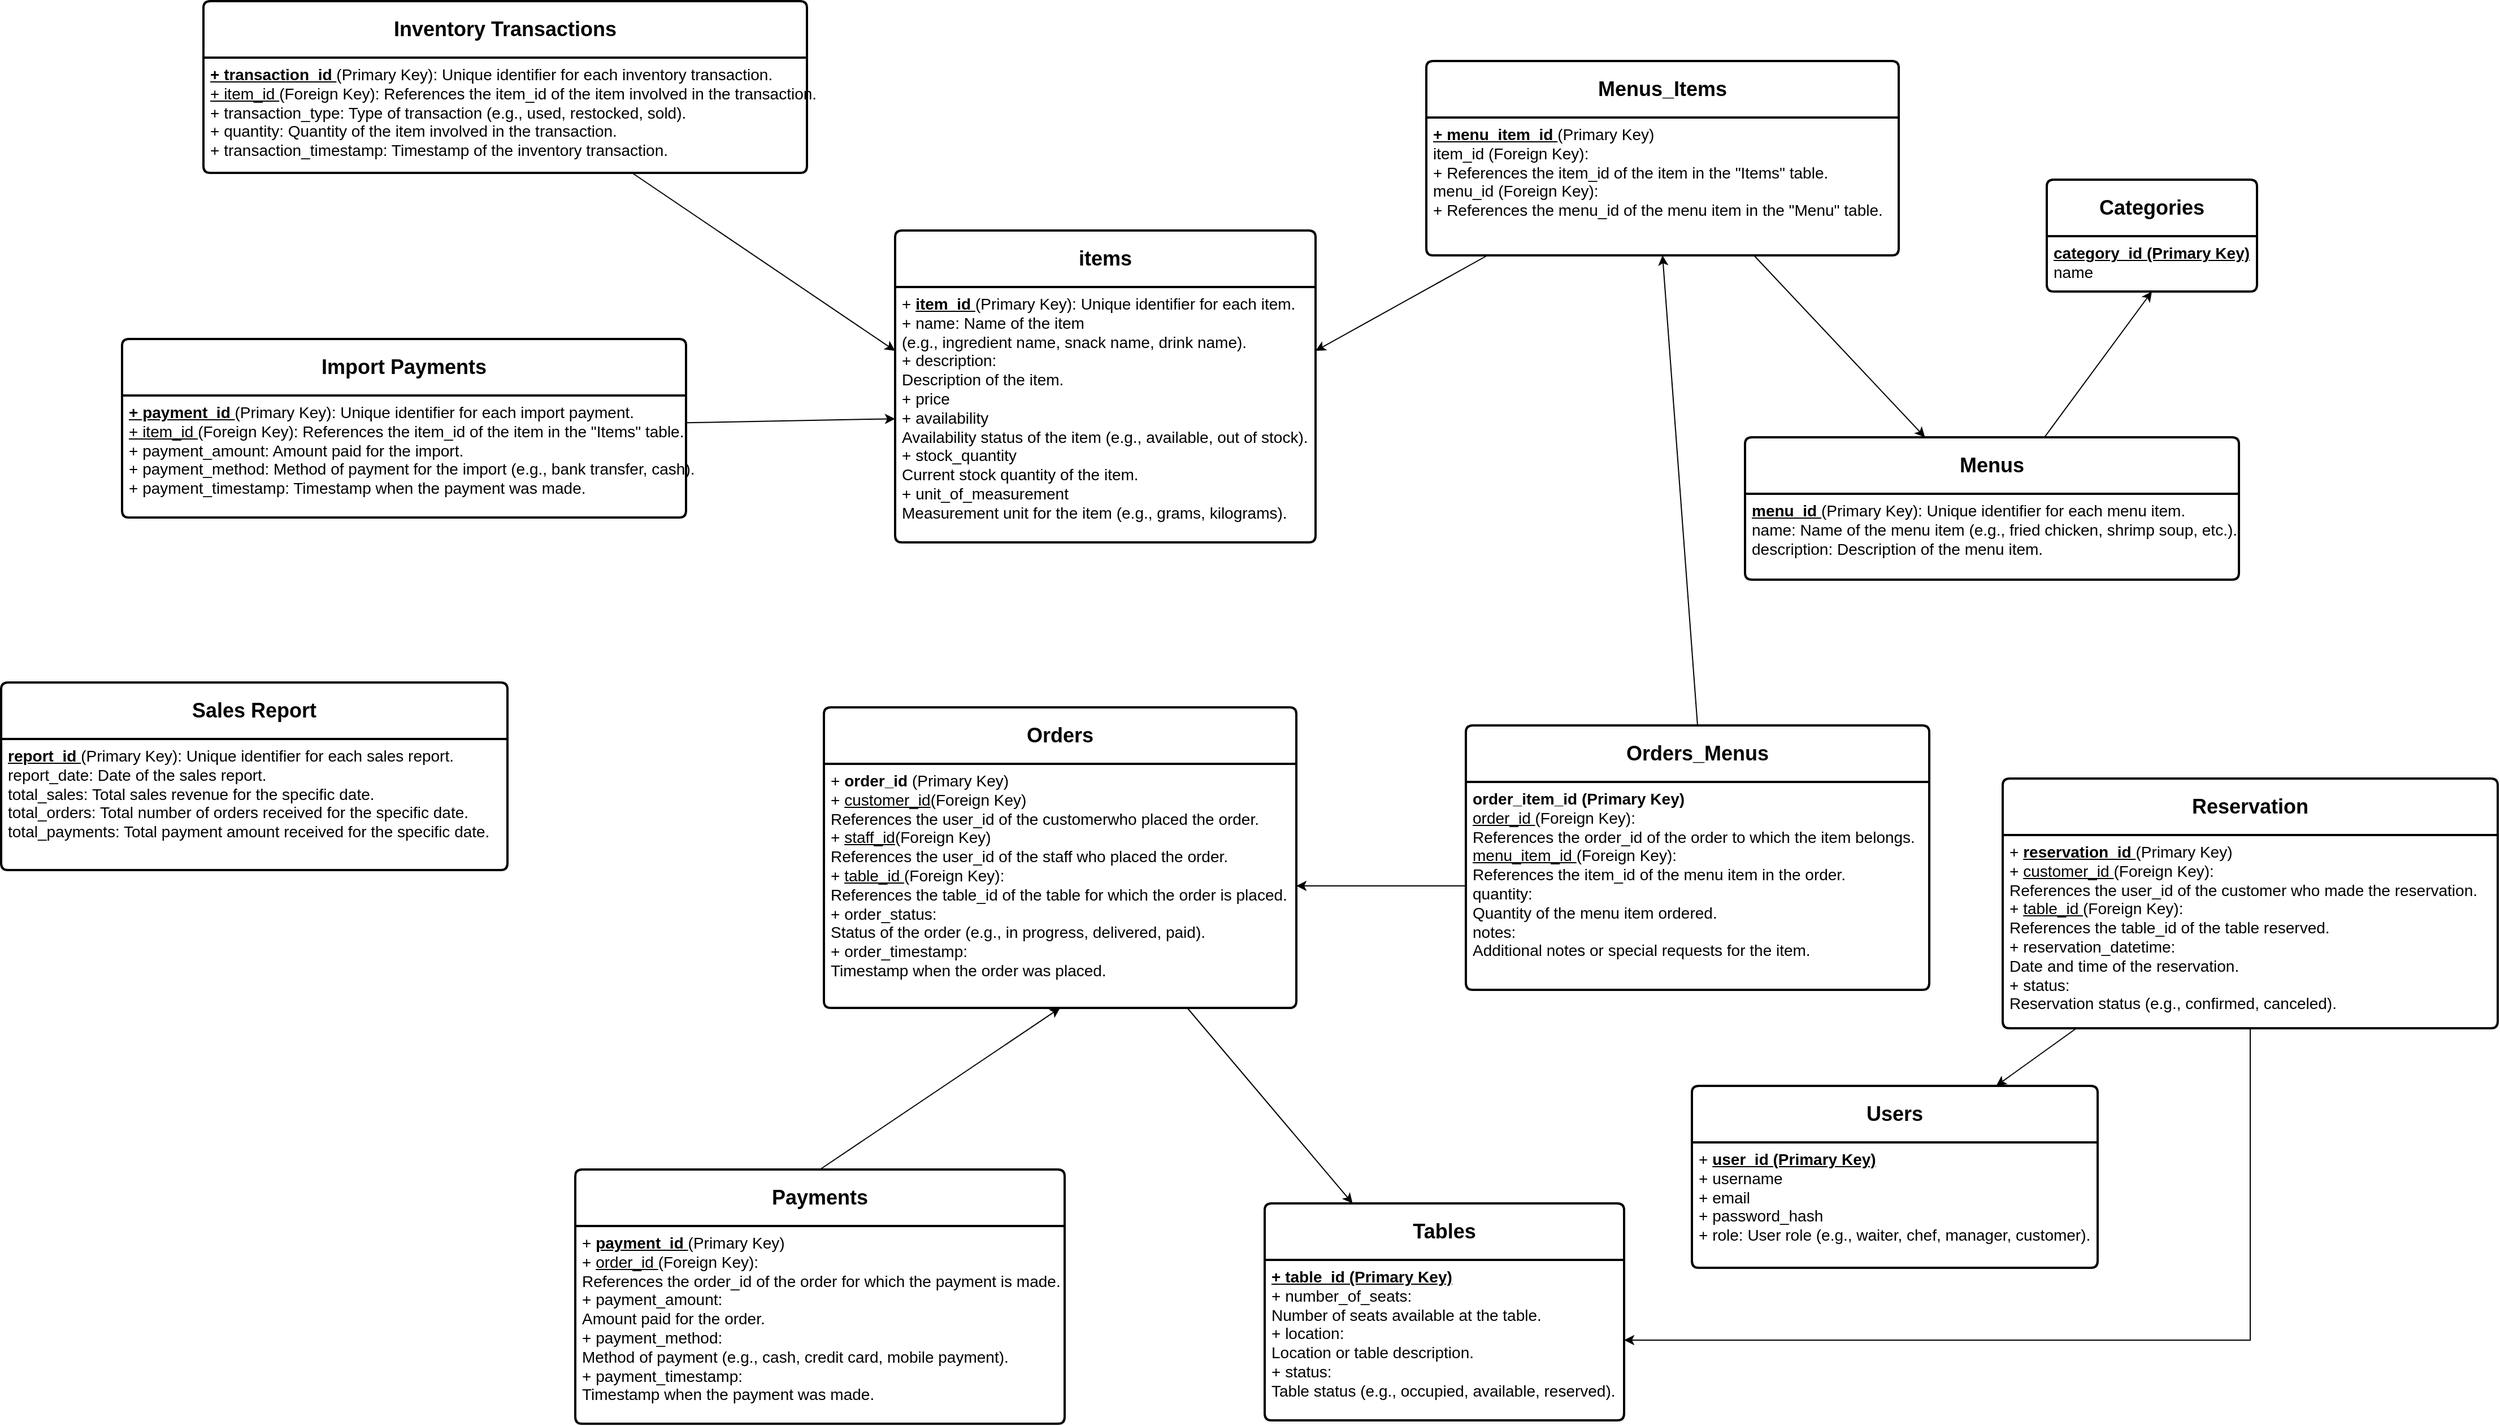 <mxfile>
    <diagram name="Trang-1" id="iFU0MZHla55vpfrF85uT">
        <mxGraphModel dx="3622" dy="1873" grid="0" gridSize="10" guides="1" tooltips="1" connect="1" arrows="1" fold="1" page="1" pageScale="1" pageWidth="827" pageHeight="1169" math="0" shadow="0">
            <root>
                <mxCell id="0"/>
                <mxCell id="1" parent="0"/>
                <mxCell id="gDpafScgUw4IIOWztnrJ-9" style="rounded=0;orthogonalLoop=1;jettySize=auto;html=1;entryX=0.5;entryY=1;entryDx=0;entryDy=0;exitX=0.5;exitY=0;exitDx=0;exitDy=0;fontSize=14;" parent="1" source="tlnyBGycdhl3UOv0Z1U2-16" target="tlnyBGycdhl3UOv0Z1U2-31" edge="1">
                    <mxGeometry relative="1" as="geometry">
                        <mxPoint x="347.407" y="430" as="sourcePoint"/>
                        <mxPoint x="356.364" y="360" as="targetPoint"/>
                    </mxGeometry>
                </mxCell>
                <mxCell id="tlnyBGycdhl3UOv0Z1U2-11" style="rounded=0;orthogonalLoop=1;jettySize=auto;html=1;entryX=1;entryY=0.5;entryDx=0;entryDy=0;exitX=0;exitY=0.5;exitDx=0;exitDy=0;fontSize=14;" parent="1" source="tlnyBGycdhl3UOv0Z1U2-17" target="tlnyBGycdhl3UOv0Z1U2-13" edge="1">
                    <mxGeometry relative="1" as="geometry">
                        <mxPoint x="313.806" y="470" as="sourcePoint"/>
                    </mxGeometry>
                </mxCell>
                <mxCell id="gDpafScgUw4IIOWztnrJ-11" style="rounded=0;orthogonalLoop=1;jettySize=auto;html=1;exitX=0.5;exitY=0;exitDx=0;exitDy=0;entryX=0.5;entryY=1;entryDx=0;entryDy=0;fontSize=14;" parent="1" source="tlnyBGycdhl3UOv0Z1U2-18" target="tlnyBGycdhl3UOv0Z1U2-13" edge="1">
                    <mxGeometry relative="1" as="geometry">
                        <mxPoint x="493.607" y="542" as="sourcePoint"/>
                        <mxPoint x="373.393" y="470" as="targetPoint"/>
                    </mxGeometry>
                </mxCell>
                <mxCell id="tlnyBGycdhl3UOv0Z1U2-1" value="&lt;b style=&quot;&quot;&gt;&lt;font style=&quot;font-size: 18px;&quot;&gt;Users&lt;/font&gt;&lt;/b&gt;" style="swimlane;childLayout=stackLayout;horizontal=1;startSize=50;horizontalStack=0;rounded=1;fontSize=14;fontStyle=0;strokeWidth=2;resizeParent=0;resizeLast=1;shadow=0;dashed=0;align=center;arcSize=4;whiteSpace=wrap;html=1;" parent="1" vertex="1">
                    <mxGeometry x="342" y="609" width="359" height="161" as="geometry"/>
                </mxCell>
                <mxCell id="tlnyBGycdhl3UOv0Z1U2-2" value="&lt;div style=&quot;border-color: var(--border-color); font-size: 14px;&quot;&gt;+ &lt;u style=&quot;font-size: 14px;&quot;&gt;&lt;b style=&quot;font-size: 14px;&quot;&gt;user_id (Primary Key)&lt;/b&gt;&lt;/u&gt;&lt;/div&gt;&lt;div style=&quot;border-color: var(--border-color); font-size: 14px;&quot;&gt;+ username&lt;/div&gt;&lt;div style=&quot;border-color: var(--border-color); font-size: 14px;&quot;&gt;+ email&lt;/div&gt;&lt;div style=&quot;border-color: var(--border-color); font-size: 14px;&quot;&gt;+ password_hash&lt;/div&gt;&lt;div style=&quot;border-color: var(--border-color); font-size: 14px;&quot;&gt;+ role: User role (e.g., waiter, chef, manager, customer).&lt;/div&gt;" style="align=left;strokeColor=none;fillColor=none;spacingLeft=4;fontSize=14;verticalAlign=top;resizable=0;rotatable=0;part=1;html=1;" parent="tlnyBGycdhl3UOv0Z1U2-1" vertex="1">
                    <mxGeometry y="50" width="359" height="111" as="geometry"/>
                </mxCell>
                <mxCell id="tlnyBGycdhl3UOv0Z1U2-10" style="rounded=0;orthogonalLoop=1;jettySize=auto;html=1;entryX=0.5;entryY=1;entryDx=0;entryDy=0;fontSize=14;" parent="1" source="tlnyBGycdhl3UOv0Z1U2-3" target="tlnyBGycdhl3UOv0Z1U2-9" edge="1">
                    <mxGeometry relative="1" as="geometry"/>
                </mxCell>
                <mxCell id="tlnyBGycdhl3UOv0Z1U2-3" value="&lt;b style=&quot;&quot;&gt;&lt;font style=&quot;font-size: 18px;&quot;&gt;Menus&lt;/font&gt;&lt;/b&gt;" style="swimlane;childLayout=stackLayout;horizontal=1;startSize=50;horizontalStack=0;rounded=1;fontSize=14;fontStyle=0;strokeWidth=2;resizeParent=0;resizeLast=1;shadow=0;dashed=0;align=center;arcSize=4;whiteSpace=wrap;html=1;" parent="1" vertex="1">
                    <mxGeometry x="389" y="35" width="437" height="126" as="geometry"/>
                </mxCell>
                <mxCell id="tlnyBGycdhl3UOv0Z1U2-4" value="&lt;div style=&quot;border-color: var(--border-color); font-size: 14px;&quot;&gt;&lt;div style=&quot;border-color: var(--border-color); font-size: 14px;&quot;&gt;&lt;div style=&quot;border-color: var(--border-color); font-size: 14px;&quot;&gt;&lt;u style=&quot;font-size: 14px;&quot;&gt;&lt;b style=&quot;font-size: 14px;&quot;&gt;menu_id &lt;/b&gt;&lt;/u&gt;(Primary Key): Unique identifier for each menu item.&lt;/div&gt;&lt;div style=&quot;border-color: var(--border-color); font-size: 14px;&quot;&gt;name: Name of the menu item (e.g., fried chicken, shrimp soup, etc.).&lt;/div&gt;&lt;div style=&quot;border-color: var(--border-color); font-size: 14px;&quot;&gt;description: Description of the menu item.&lt;/div&gt;&lt;/div&gt;&lt;/div&gt;" style="align=left;strokeColor=none;fillColor=none;spacingLeft=4;fontSize=14;verticalAlign=top;resizable=0;rotatable=0;part=1;html=1;" parent="tlnyBGycdhl3UOv0Z1U2-3" vertex="1">
                    <mxGeometry y="50" width="437" height="76" as="geometry"/>
                </mxCell>
                <mxCell id="tlnyBGycdhl3UOv0Z1U2-6" value="&lt;b style=&quot;&quot;&gt;&lt;font style=&quot;font-size: 18px;&quot;&gt;Tables&lt;/font&gt;&lt;/b&gt;" style="swimlane;childLayout=stackLayout;horizontal=1;startSize=50;horizontalStack=0;rounded=1;fontSize=14;fontStyle=0;strokeWidth=2;resizeParent=0;resizeLast=1;shadow=0;dashed=0;align=center;arcSize=4;whiteSpace=wrap;html=1;" parent="1" vertex="1">
                    <mxGeometry x="-36" y="713" width="318" height="192" as="geometry"/>
                </mxCell>
                <mxCell id="tlnyBGycdhl3UOv0Z1U2-7" value="&lt;div style=&quot;border-color: var(--border-color); font-size: 14px;&quot;&gt;&lt;div style=&quot;border-color: var(--border-color); font-size: 14px;&quot;&gt;&lt;span style=&quot;background-color: initial; font-size: 14px;&quot;&gt;&lt;u style=&quot;font-size: 14px;&quot;&gt;&lt;b style=&quot;font-size: 14px;&quot;&gt;+ table_id (Primary Key)&lt;/b&gt;&lt;/u&gt;&lt;/span&gt;&lt;br style=&quot;font-size: 14px;&quot;&gt;&lt;/div&gt;&lt;div style=&quot;border-color: var(--border-color); font-size: 14px;&quot;&gt;+ number_of_seats:&amp;nbsp;&lt;/div&gt;&lt;div style=&quot;border-color: var(--border-color); font-size: 14px;&quot;&gt;Number of seats available at the table.&lt;/div&gt;&lt;div style=&quot;border-color: var(--border-color); font-size: 14px;&quot;&gt;+ location:&amp;nbsp;&lt;/div&gt;&lt;div style=&quot;border-color: var(--border-color); font-size: 14px;&quot;&gt;Location or table description.&lt;/div&gt;&lt;div style=&quot;border-color: var(--border-color); font-size: 14px;&quot;&gt;+ status:&amp;nbsp;&lt;/div&gt;&lt;div style=&quot;border-color: var(--border-color); font-size: 14px;&quot;&gt;Table status (e.g., occupied, available, reserved).&lt;/div&gt;&lt;/div&gt;" style="align=left;strokeColor=none;fillColor=none;spacingLeft=4;fontSize=14;verticalAlign=top;resizable=0;rotatable=0;part=1;html=1;" parent="tlnyBGycdhl3UOv0Z1U2-6" vertex="1">
                    <mxGeometry y="50" width="318" height="142" as="geometry"/>
                </mxCell>
                <mxCell id="tlnyBGycdhl3UOv0Z1U2-8" value="&lt;b style=&quot;&quot;&gt;&lt;font style=&quot;font-size: 18px;&quot;&gt;Categories&lt;/font&gt;&lt;/b&gt;" style="swimlane;childLayout=stackLayout;horizontal=1;startSize=50;horizontalStack=0;rounded=1;fontSize=14;fontStyle=0;strokeWidth=2;resizeParent=0;resizeLast=1;shadow=0;dashed=0;align=center;arcSize=4;whiteSpace=wrap;html=1;" parent="1" vertex="1">
                    <mxGeometry x="656" y="-193" width="186" height="99" as="geometry"/>
                </mxCell>
                <mxCell id="tlnyBGycdhl3UOv0Z1U2-9" value="&lt;div style=&quot;border-color: var(--border-color); font-size: 14px;&quot;&gt;&lt;div style=&quot;border-color: var(--border-color); font-size: 14px;&quot;&gt;&lt;span style=&quot;background-color: initial; font-size: 14px;&quot;&gt;&lt;u style=&quot;font-size: 14px;&quot;&gt;&lt;b style=&quot;font-size: 14px;&quot;&gt;category_id (Primary Key)&lt;/b&gt;&lt;/u&gt;&lt;/span&gt;&lt;br style=&quot;font-size: 14px;&quot;&gt;&lt;/div&gt;&lt;div style=&quot;border-color: var(--border-color); font-size: 14px;&quot;&gt;name&lt;/div&gt;&lt;/div&gt;" style="align=left;strokeColor=none;fillColor=none;spacingLeft=4;fontSize=14;verticalAlign=top;resizable=0;rotatable=0;part=1;html=1;" parent="tlnyBGycdhl3UOv0Z1U2-8" vertex="1">
                    <mxGeometry y="50" width="186" height="49" as="geometry"/>
                </mxCell>
                <mxCell id="tlnyBGycdhl3UOv0Z1U2-27" style="rounded=0;orthogonalLoop=1;jettySize=auto;html=1;fontSize=14;" parent="1" source="tlnyBGycdhl3UOv0Z1U2-12" target="tlnyBGycdhl3UOv0Z1U2-6" edge="1">
                    <mxGeometry relative="1" as="geometry"/>
                </mxCell>
                <mxCell id="tlnyBGycdhl3UOv0Z1U2-12" value="&lt;b style=&quot;&quot;&gt;&lt;font style=&quot;font-size: 18px;&quot;&gt;Orders&lt;/font&gt;&lt;/b&gt;" style="swimlane;childLayout=stackLayout;horizontal=1;startSize=50;horizontalStack=0;rounded=1;fontSize=14;fontStyle=0;strokeWidth=2;resizeParent=0;resizeLast=1;shadow=0;dashed=0;align=center;arcSize=4;whiteSpace=wrap;html=1;" parent="1" vertex="1">
                    <mxGeometry x="-426" y="274" width="418" height="266" as="geometry"/>
                </mxCell>
                <mxCell id="tlnyBGycdhl3UOv0Z1U2-13" value="&lt;div style=&quot;border-color: var(--border-color); font-size: 14px;&quot;&gt;&lt;div style=&quot;border-color: var(--border-color); font-size: 14px;&quot;&gt;&lt;div style=&quot;border-color: var(--border-color); font-size: 14px;&quot;&gt;&lt;span style=&quot;background-color: initial; font-size: 14px;&quot;&gt;+ &lt;b style=&quot;font-size: 14px;&quot;&gt;order_id &lt;/b&gt;(Primary Key)&lt;/span&gt;&lt;br style=&quot;font-size: 14px;&quot;&gt;&lt;/div&gt;&lt;div style=&quot;border-color: var(--border-color); font-size: 14px;&quot;&gt;+ &lt;u style=&quot;font-size: 14px;&quot;&gt;customer_id&lt;/u&gt;(Foreign Key)&lt;/div&gt;&lt;div style=&quot;border-color: var(--border-color); font-size: 14px;&quot;&gt;References the user_id of the customerwho placed the order.&lt;/div&gt;&lt;div style=&quot;border-color: var(--border-color); font-size: 14px;&quot;&gt;&lt;div style=&quot;border-color: var(--border-color); font-size: 14px;&quot;&gt;+&amp;nbsp;&lt;u style=&quot;border-color: var(--border-color); font-size: 14px;&quot;&gt;staff_id&lt;/u&gt;(Foreign Key)&lt;/div&gt;&lt;div style=&quot;border-color: var(--border-color); font-size: 14px;&quot;&gt;References the user_id of the staff who placed the order.&lt;/div&gt;&lt;/div&gt;&lt;div style=&quot;border-color: var(--border-color); font-size: 14px;&quot;&gt;+ &lt;u style=&quot;font-size: 14px;&quot;&gt;table_id &lt;/u&gt;(Foreign Key):&amp;nbsp;&lt;/div&gt;&lt;div style=&quot;border-color: var(--border-color); font-size: 14px;&quot;&gt;References the table_id of the table for which the order is placed.&lt;/div&gt;&lt;div style=&quot;border-color: var(--border-color); font-size: 14px;&quot;&gt;+ order_status:&amp;nbsp;&lt;/div&gt;&lt;div style=&quot;border-color: var(--border-color); font-size: 14px;&quot;&gt;Status of the order (e.g., in progress, delivered, paid).&lt;/div&gt;&lt;div style=&quot;border-color: var(--border-color); font-size: 14px;&quot;&gt;+ order_timestamp:&amp;nbsp;&lt;/div&gt;&lt;div style=&quot;border-color: var(--border-color); font-size: 14px;&quot;&gt;Timestamp when the order was placed.&lt;/div&gt;&lt;/div&gt;&lt;/div&gt;" style="align=left;strokeColor=none;fillColor=none;spacingLeft=4;fontSize=14;verticalAlign=top;resizable=0;rotatable=0;part=1;html=1;" parent="tlnyBGycdhl3UOv0Z1U2-12" vertex="1">
                    <mxGeometry y="50" width="418" height="216" as="geometry"/>
                </mxCell>
                <mxCell id="tlnyBGycdhl3UOv0Z1U2-16" value="&lt;b style=&quot;&quot;&gt;&lt;font style=&quot;font-size: 18px;&quot;&gt;Orders_Menus&lt;/font&gt;&lt;/b&gt;" style="swimlane;childLayout=stackLayout;horizontal=1;startSize=50;horizontalStack=0;rounded=1;fontSize=14;fontStyle=0;strokeWidth=2;resizeParent=0;resizeLast=1;shadow=0;dashed=0;align=center;arcSize=4;whiteSpace=wrap;html=1;" parent="1" vertex="1">
                    <mxGeometry x="142" y="290" width="410" height="234" as="geometry"/>
                </mxCell>
                <mxCell id="tlnyBGycdhl3UOv0Z1U2-17" value="&lt;div style=&quot;border-color: var(--border-color); font-size: 14px;&quot;&gt;&lt;div style=&quot;border-color: var(--border-color); font-size: 14px;&quot;&gt;&lt;div style=&quot;border-color: var(--border-color); font-size: 14px;&quot;&gt;&lt;div style=&quot;border-color: var(--border-color); font-size: 14px;&quot;&gt;&lt;span style=&quot;background-color: initial; font-size: 14px;&quot;&gt;&lt;b style=&quot;font-size: 14px;&quot;&gt;order_item_id (Primary Key)&lt;/b&gt;&lt;/span&gt;&lt;br style=&quot;font-size: 14px;&quot;&gt;&lt;/div&gt;&lt;div style=&quot;border-color: var(--border-color); font-size: 14px;&quot;&gt;&lt;u style=&quot;font-size: 14px;&quot;&gt;order_id &lt;/u&gt;(Foreign Key):&amp;nbsp;&lt;/div&gt;&lt;div style=&quot;border-color: var(--border-color); font-size: 14px;&quot;&gt;References the order_id of the order to which the item belongs.&lt;/div&gt;&lt;div style=&quot;border-color: var(--border-color); font-size: 14px;&quot;&gt;&lt;u style=&quot;font-size: 14px;&quot;&gt;menu_item_id &lt;/u&gt;(Foreign Key):&amp;nbsp;&lt;/div&gt;&lt;div style=&quot;border-color: var(--border-color); font-size: 14px;&quot;&gt;References the item_id of the menu item in the order.&lt;/div&gt;&lt;div style=&quot;border-color: var(--border-color); font-size: 14px;&quot;&gt;quantity:&amp;nbsp;&lt;/div&gt;&lt;div style=&quot;border-color: var(--border-color); font-size: 14px;&quot;&gt;Quantity of the menu item ordered.&lt;/div&gt;&lt;div style=&quot;border-color: var(--border-color); font-size: 14px;&quot;&gt;notes:&amp;nbsp;&lt;/div&gt;&lt;div style=&quot;border-color: var(--border-color); font-size: 14px;&quot;&gt;Additional notes or special requests for the item.&lt;/div&gt;&lt;/div&gt;&lt;/div&gt;&lt;/div&gt;" style="align=left;strokeColor=none;fillColor=none;spacingLeft=4;fontSize=14;verticalAlign=top;resizable=0;rotatable=0;part=1;html=1;" parent="tlnyBGycdhl3UOv0Z1U2-16" vertex="1">
                    <mxGeometry y="50" width="410" height="184" as="geometry"/>
                </mxCell>
                <mxCell id="tlnyBGycdhl3UOv0Z1U2-18" value="&lt;b style=&quot;&quot;&gt;&lt;font style=&quot;font-size: 18px;&quot;&gt;Payments&lt;/font&gt;&lt;/b&gt;" style="swimlane;childLayout=stackLayout;horizontal=1;startSize=50;horizontalStack=0;rounded=1;fontSize=14;fontStyle=0;strokeWidth=2;resizeParent=0;resizeLast=1;shadow=0;dashed=0;align=center;arcSize=4;whiteSpace=wrap;html=1;" parent="1" vertex="1">
                    <mxGeometry x="-646" y="683" width="433" height="225" as="geometry"/>
                </mxCell>
                <mxCell id="tlnyBGycdhl3UOv0Z1U2-19" value="&lt;div style=&quot;border-color: var(--border-color); font-size: 14px;&quot;&gt;&lt;div style=&quot;border-color: var(--border-color); font-size: 14px;&quot;&gt;&lt;div style=&quot;border-color: var(--border-color); font-size: 14px;&quot;&gt;&lt;div style=&quot;border-color: var(--border-color); font-size: 14px;&quot;&gt;&lt;div style=&quot;border-color: var(--border-color); font-size: 14px;&quot;&gt;+ &lt;u style=&quot;font-size: 14px;&quot;&gt;&lt;b style=&quot;font-size: 14px;&quot;&gt;payment_id &lt;/b&gt;&lt;/u&gt;(Primary Key)&lt;/div&gt;&lt;div style=&quot;border-color: var(--border-color); font-size: 14px;&quot;&gt;+ &lt;u style=&quot;font-size: 14px;&quot;&gt;order_id &lt;/u&gt;(Foreign Key):&amp;nbsp;&lt;/div&gt;&lt;div style=&quot;border-color: var(--border-color); font-size: 14px;&quot;&gt;References the order_id of the order for which the payment is made.&lt;/div&gt;&lt;div style=&quot;border-color: var(--border-color); font-size: 14px;&quot;&gt;+ payment_amount:&amp;nbsp;&lt;/div&gt;&lt;div style=&quot;border-color: var(--border-color); font-size: 14px;&quot;&gt;Amount paid for the order.&lt;/div&gt;&lt;div style=&quot;border-color: var(--border-color); font-size: 14px;&quot;&gt;+ payment_method:&amp;nbsp;&lt;/div&gt;&lt;div style=&quot;border-color: var(--border-color); font-size: 14px;&quot;&gt;Method of payment (e.g., cash, credit card, mobile payment).&lt;/div&gt;&lt;div style=&quot;border-color: var(--border-color); font-size: 14px;&quot;&gt;+ payment_timestamp:&amp;nbsp;&lt;/div&gt;&lt;div style=&quot;border-color: var(--border-color); font-size: 14px;&quot;&gt;Timestamp when the payment was made.&lt;/div&gt;&lt;/div&gt;&lt;/div&gt;&lt;/div&gt;&lt;/div&gt;" style="align=left;strokeColor=none;fillColor=none;spacingLeft=4;fontSize=14;verticalAlign=top;resizable=0;rotatable=0;part=1;html=1;rounded=0;" parent="tlnyBGycdhl3UOv0Z1U2-18" vertex="1">
                    <mxGeometry y="50" width="433" height="175" as="geometry"/>
                </mxCell>
                <mxCell id="tlnyBGycdhl3UOv0Z1U2-24" style="rounded=0;orthogonalLoop=1;jettySize=auto;html=1;entryX=0.75;entryY=0;entryDx=0;entryDy=0;fontSize=14;" parent="1" source="tlnyBGycdhl3UOv0Z1U2-20" target="tlnyBGycdhl3UOv0Z1U2-1" edge="1">
                    <mxGeometry relative="1" as="geometry"/>
                </mxCell>
                <mxCell id="tlnyBGycdhl3UOv0Z1U2-25" style="edgeStyle=orthogonalEdgeStyle;rounded=0;orthogonalLoop=1;jettySize=auto;html=1;entryX=1;entryY=0.5;entryDx=0;entryDy=0;exitX=0.5;exitY=1;exitDx=0;exitDy=0;fontSize=14;" parent="1" source="tlnyBGycdhl3UOv0Z1U2-21" target="tlnyBGycdhl3UOv0Z1U2-7" edge="1">
                    <mxGeometry relative="1" as="geometry"/>
                </mxCell>
                <mxCell id="tlnyBGycdhl3UOv0Z1U2-20" value="&lt;b style=&quot;&quot;&gt;&lt;font style=&quot;font-size: 18px;&quot;&gt;Reservation&lt;/font&gt;&lt;/b&gt;" style="swimlane;childLayout=stackLayout;horizontal=1;startSize=50;horizontalStack=0;rounded=1;fontSize=14;fontStyle=0;strokeWidth=2;resizeParent=0;resizeLast=1;shadow=0;dashed=0;align=center;arcSize=4;whiteSpace=wrap;html=1;" parent="1" vertex="1">
                    <mxGeometry x="617" y="337" width="438" height="221" as="geometry"/>
                </mxCell>
                <mxCell id="tlnyBGycdhl3UOv0Z1U2-21" value="&lt;div style=&quot;border-color: var(--border-color); font-size: 14px;&quot;&gt;&lt;div style=&quot;border-color: var(--border-color); font-size: 14px;&quot;&gt;&lt;div style=&quot;border-color: var(--border-color); font-size: 14px;&quot;&gt;&lt;div style=&quot;border-color: var(--border-color); font-size: 14px;&quot;&gt;&lt;div style=&quot;border-color: var(--border-color); font-size: 14px;&quot;&gt;+ &lt;u style=&quot;font-size: 14px;&quot;&gt;&lt;b style=&quot;font-size: 14px;&quot;&gt;reservation_id &lt;/b&gt;&lt;/u&gt;(Primary Key)&lt;/div&gt;&lt;div style=&quot;border-color: var(--border-color); font-size: 14px;&quot;&gt;+ &lt;u style=&quot;font-size: 14px;&quot;&gt;customer_id &lt;/u&gt;(Foreign Key):&amp;nbsp;&lt;/div&gt;&lt;div style=&quot;border-color: var(--border-color); font-size: 14px;&quot;&gt;References the user_id of the customer who made the reservation.&lt;/div&gt;&lt;div style=&quot;border-color: var(--border-color); font-size: 14px;&quot;&gt;+ &lt;u style=&quot;font-size: 14px;&quot;&gt;table_id &lt;/u&gt;(Foreign Key):&amp;nbsp;&lt;/div&gt;&lt;div style=&quot;border-color: var(--border-color); font-size: 14px;&quot;&gt;References the table_id of the table reserved.&lt;/div&gt;&lt;div style=&quot;border-color: var(--border-color); font-size: 14px;&quot;&gt;+ reservation_datetime:&amp;nbsp;&lt;/div&gt;&lt;div style=&quot;border-color: var(--border-color); font-size: 14px;&quot;&gt;Date and time of the reservation.&lt;/div&gt;&lt;div style=&quot;border-color: var(--border-color); font-size: 14px;&quot;&gt;+ status:&amp;nbsp;&lt;/div&gt;&lt;div style=&quot;border-color: var(--border-color); font-size: 14px;&quot;&gt;Reservation status (e.g., confirmed, canceled).&lt;/div&gt;&lt;/div&gt;&lt;/div&gt;&lt;/div&gt;&lt;/div&gt;" style="align=left;strokeColor=none;fillColor=none;spacingLeft=4;fontSize=14;verticalAlign=top;resizable=0;rotatable=0;part=1;html=1;" parent="tlnyBGycdhl3UOv0Z1U2-20" vertex="1">
                    <mxGeometry y="50" width="438" height="171" as="geometry"/>
                </mxCell>
                <mxCell id="tlnyBGycdhl3UOv0Z1U2-28" value="&lt;b style=&quot;&quot;&gt;&lt;font style=&quot;font-size: 18px;&quot;&gt;items&lt;/font&gt;&lt;/b&gt;" style="swimlane;childLayout=stackLayout;horizontal=1;startSize=50;horizontalStack=0;rounded=1;fontSize=14;fontStyle=0;strokeWidth=2;resizeParent=0;resizeLast=1;shadow=0;dashed=0;align=center;arcSize=4;whiteSpace=wrap;html=1;" parent="1" vertex="1">
                    <mxGeometry x="-363" y="-148" width="372" height="276" as="geometry"/>
                </mxCell>
                <mxCell id="tlnyBGycdhl3UOv0Z1U2-29" value="&lt;div style=&quot;border-color: var(--border-color); font-size: 14px;&quot;&gt;&lt;div style=&quot;border-color: var(--border-color); font-size: 14px;&quot;&gt;&lt;div style=&quot;border-color: var(--border-color); font-size: 14px;&quot;&gt;+ &lt;u style=&quot;font-size: 14px;&quot;&gt;&lt;b style=&quot;font-size: 14px;&quot;&gt;item_id &lt;/b&gt;&lt;/u&gt;(Primary Key): Unique identifier for each item.&lt;/div&gt;&lt;div style=&quot;border-color: var(--border-color); font-size: 14px;&quot;&gt;+ name: Name of the item&amp;nbsp;&lt;/div&gt;&lt;div style=&quot;border-color: var(--border-color); font-size: 14px;&quot;&gt;(e.g., ingredient name, snack name, drink name).&lt;/div&gt;&lt;div style=&quot;border-color: var(--border-color); font-size: 14px;&quot;&gt;+ description:&amp;nbsp;&lt;/div&gt;&lt;div style=&quot;border-color: var(--border-color); font-size: 14px;&quot;&gt;Description of the item.&lt;/div&gt;&lt;div style=&quot;border-color: var(--border-color); font-size: 14px;&quot;&gt;+ price&lt;/div&gt;&lt;div style=&quot;border-color: var(--border-color); font-size: 14px;&quot;&gt;+ availability&lt;/div&gt;&lt;div style=&quot;border-color: var(--border-color); font-size: 14px;&quot;&gt;Availability status of the item (e.g., available, out of stock).&lt;/div&gt;&lt;div style=&quot;border-color: var(--border-color); font-size: 14px;&quot;&gt;+ stock_quantity&lt;/div&gt;&lt;div style=&quot;border-color: var(--border-color); font-size: 14px;&quot;&gt;Current stock quantity of the item.&lt;/div&gt;&lt;div style=&quot;border-color: var(--border-color); font-size: 14px;&quot;&gt;+ unit_of_measurement&lt;/div&gt;&lt;div style=&quot;border-color: var(--border-color); font-size: 14px;&quot;&gt;Measurement unit for the item (e.g., grams, kilograms).&lt;/div&gt;&lt;/div&gt;&lt;/div&gt;" style="align=left;strokeColor=none;fillColor=none;spacingLeft=4;fontSize=14;verticalAlign=top;resizable=0;rotatable=0;part=1;html=1;" parent="tlnyBGycdhl3UOv0Z1U2-28" vertex="1">
                    <mxGeometry y="50" width="372" height="226" as="geometry"/>
                </mxCell>
                <mxCell id="tlnyBGycdhl3UOv0Z1U2-32" style="rounded=0;orthogonalLoop=1;jettySize=auto;html=1;entryX=1;entryY=0.25;entryDx=0;entryDy=0;fontSize=14;" parent="1" source="tlnyBGycdhl3UOv0Z1U2-30" target="tlnyBGycdhl3UOv0Z1U2-29" edge="1">
                    <mxGeometry relative="1" as="geometry"/>
                </mxCell>
                <mxCell id="tlnyBGycdhl3UOv0Z1U2-33" style="rounded=0;orthogonalLoop=1;jettySize=auto;html=1;fontSize=14;" parent="1" source="tlnyBGycdhl3UOv0Z1U2-30" target="tlnyBGycdhl3UOv0Z1U2-3" edge="1">
                    <mxGeometry relative="1" as="geometry"/>
                </mxCell>
                <mxCell id="tlnyBGycdhl3UOv0Z1U2-30" value="&lt;b style=&quot;&quot;&gt;&lt;font style=&quot;font-size: 18px;&quot;&gt;Menus_Items&lt;/font&gt;&lt;/b&gt;" style="swimlane;childLayout=stackLayout;horizontal=1;startSize=50;horizontalStack=0;rounded=1;fontSize=14;fontStyle=0;strokeWidth=2;resizeParent=0;resizeLast=1;shadow=0;dashed=0;align=center;arcSize=4;whiteSpace=wrap;html=1;" parent="1" vertex="1">
                    <mxGeometry x="107" y="-298" width="418" height="172" as="geometry"/>
                </mxCell>
                <mxCell id="tlnyBGycdhl3UOv0Z1U2-31" value="&lt;div style=&quot;border-color: var(--border-color); font-size: 14px;&quot;&gt;&lt;div style=&quot;border-color: var(--border-color); font-size: 14px;&quot;&gt;&lt;div style=&quot;border-color: var(--border-color); font-size: 14px;&quot;&gt;&lt;div style=&quot;border-color: var(--border-color); font-size: 14px;&quot;&gt;&lt;u style=&quot;font-size: 14px;&quot;&gt;&lt;b style=&quot;font-size: 14px;&quot;&gt;+ menu_item_id &lt;/b&gt;&lt;/u&gt;(Primary Key)&lt;/div&gt;&lt;div style=&quot;border-color: var(--border-color); font-size: 14px;&quot;&gt;item_id (Foreign Key):&amp;nbsp;&lt;/div&gt;&lt;div style=&quot;border-color: var(--border-color); font-size: 14px;&quot;&gt;+ References the item_id of the item in the &quot;Items&quot; table.&lt;/div&gt;&lt;div style=&quot;border-color: var(--border-color); font-size: 14px;&quot;&gt;menu_id (Foreign Key):&amp;nbsp;&lt;/div&gt;&lt;div style=&quot;border-color: var(--border-color); font-size: 14px;&quot;&gt;+ References the menu_id of the menu item in the &quot;Menu&quot; table.&lt;/div&gt;&lt;/div&gt;&lt;/div&gt;&lt;/div&gt;" style="align=left;strokeColor=none;fillColor=none;spacingLeft=4;fontSize=14;verticalAlign=top;resizable=0;rotatable=0;part=1;html=1;" parent="tlnyBGycdhl3UOv0Z1U2-30" vertex="1">
                    <mxGeometry y="50" width="418" height="122" as="geometry"/>
                </mxCell>
                <mxCell id="tlnyBGycdhl3UOv0Z1U2-42" style="rounded=0;orthogonalLoop=1;jettySize=auto;html=1;entryX=0;entryY=0.25;entryDx=0;entryDy=0;fontSize=14;" parent="1" source="tlnyBGycdhl3UOv0Z1U2-35" target="tlnyBGycdhl3UOv0Z1U2-29" edge="1">
                    <mxGeometry relative="1" as="geometry"/>
                </mxCell>
                <mxCell id="tlnyBGycdhl3UOv0Z1U2-35" value="&lt;b style=&quot;&quot;&gt;&lt;font style=&quot;font-size: 18px;&quot;&gt;Inventory&amp;nbsp;Transactions &lt;/font&gt;&lt;/b&gt;" style="swimlane;childLayout=stackLayout;horizontal=1;startSize=50;horizontalStack=0;rounded=1;fontSize=14;fontStyle=0;strokeWidth=2;resizeParent=0;resizeLast=1;shadow=0;dashed=0;align=center;arcSize=4;whiteSpace=wrap;html=1;" parent="1" vertex="1">
                    <mxGeometry x="-975" y="-351" width="534" height="152" as="geometry"/>
                </mxCell>
                <mxCell id="tlnyBGycdhl3UOv0Z1U2-36" value="&lt;div style=&quot;border-color: var(--border-color); font-size: 14px;&quot;&gt;&lt;div style=&quot;border-color: var(--border-color); font-size: 14px;&quot;&gt;&lt;div style=&quot;border-color: var(--border-color); font-size: 14px;&quot;&gt;&lt;div style=&quot;border-color: var(--border-color); font-size: 14px;&quot;&gt;&lt;div style=&quot;border-color: var(--border-color); font-size: 14px;&quot;&gt;&lt;u style=&quot;font-size: 14px;&quot;&gt;&lt;b style=&quot;font-size: 14px;&quot;&gt;+ transaction_id &lt;/b&gt;&lt;/u&gt;(Primary Key): Unique identifier for each inventory transaction.&lt;/div&gt;&lt;div style=&quot;border-color: var(--border-color); font-size: 14px;&quot;&gt;&lt;u style=&quot;font-size: 14px;&quot;&gt;+ item_id &lt;/u&gt;(Foreign Key): References the item_id of the item involved in the transaction.&lt;/div&gt;&lt;div style=&quot;border-color: var(--border-color); font-size: 14px;&quot;&gt;+ transaction_type: Type of transaction (e.g., used, restocked, sold).&lt;/div&gt;&lt;div style=&quot;border-color: var(--border-color); font-size: 14px;&quot;&gt;+ quantity: Quantity of the item involved in the transaction.&lt;/div&gt;&lt;div style=&quot;border-color: var(--border-color); font-size: 14px;&quot;&gt;+ transaction_timestamp: Timestamp of the inventory transaction.&lt;/div&gt;&lt;/div&gt;&lt;/div&gt;&lt;/div&gt;&lt;/div&gt;" style="align=left;strokeColor=none;fillColor=none;spacingLeft=4;fontSize=14;verticalAlign=top;resizable=0;rotatable=0;part=1;html=1;" parent="tlnyBGycdhl3UOv0Z1U2-35" vertex="1">
                    <mxGeometry y="50" width="534" height="102" as="geometry"/>
                </mxCell>
                <mxCell id="tlnyBGycdhl3UOv0Z1U2-37" value="&lt;b style=&quot;&quot;&gt;&lt;font style=&quot;font-size: 18px;&quot;&gt;Sales Report&lt;/font&gt;&lt;/b&gt;" style="swimlane;childLayout=stackLayout;horizontal=1;startSize=50;horizontalStack=0;rounded=1;fontSize=14;fontStyle=0;strokeWidth=2;resizeParent=0;resizeLast=1;shadow=0;dashed=0;align=center;arcSize=4;whiteSpace=wrap;html=1;" parent="1" vertex="1">
                    <mxGeometry x="-1154" y="252" width="448" height="166" as="geometry"/>
                </mxCell>
                <mxCell id="tlnyBGycdhl3UOv0Z1U2-38" value="&lt;div style=&quot;border-color: var(--border-color); font-size: 14px;&quot;&gt;&lt;div style=&quot;border-color: var(--border-color); font-size: 14px;&quot;&gt;&lt;div style=&quot;border-color: var(--border-color); font-size: 14px;&quot;&gt;&lt;div style=&quot;border-color: var(--border-color); font-size: 14px;&quot;&gt;&lt;div style=&quot;border-color: var(--border-color); font-size: 14px;&quot;&gt;&lt;u style=&quot;font-size: 14px;&quot;&gt;&lt;b style=&quot;font-size: 14px;&quot;&gt;report_id &lt;/b&gt;&lt;/u&gt;(Primary Key): Unique identifier for each sales report.&lt;/div&gt;&lt;div style=&quot;border-color: var(--border-color); font-size: 14px;&quot;&gt;report_date: Date of the sales report.&lt;/div&gt;&lt;div style=&quot;border-color: var(--border-color); font-size: 14px;&quot;&gt;total_sales: Total sales revenue for the specific date.&lt;/div&gt;&lt;div style=&quot;border-color: var(--border-color); font-size: 14px;&quot;&gt;total_orders: Total number of orders received for the specific date.&lt;/div&gt;&lt;div style=&quot;border-color: var(--border-color); font-size: 14px;&quot;&gt;total_payments: Total payment amount received for the specific date.&lt;/div&gt;&lt;/div&gt;&lt;/div&gt;&lt;/div&gt;&lt;/div&gt;" style="align=left;strokeColor=none;fillColor=none;spacingLeft=4;fontSize=14;verticalAlign=top;resizable=0;rotatable=0;part=1;html=1;" parent="tlnyBGycdhl3UOv0Z1U2-37" vertex="1">
                    <mxGeometry y="50" width="448" height="116" as="geometry"/>
                </mxCell>
                <mxCell id="tlnyBGycdhl3UOv0Z1U2-43" style="rounded=0;orthogonalLoop=1;jettySize=auto;html=1;fontSize=14;" parent="1" source="tlnyBGycdhl3UOv0Z1U2-40" target="tlnyBGycdhl3UOv0Z1U2-29" edge="1">
                    <mxGeometry relative="1" as="geometry"/>
                </mxCell>
                <mxCell id="tlnyBGycdhl3UOv0Z1U2-40" value="&lt;b style=&quot;&quot;&gt;&lt;font style=&quot;font-size: 18px;&quot;&gt;Import Payments&lt;/font&gt;&lt;/b&gt;" style="swimlane;childLayout=stackLayout;horizontal=1;startSize=50;horizontalStack=0;rounded=1;fontSize=14;fontStyle=0;strokeWidth=2;resizeParent=0;resizeLast=1;shadow=0;dashed=0;align=center;arcSize=4;whiteSpace=wrap;html=1;" parent="1" vertex="1">
                    <mxGeometry x="-1047" y="-52" width="499" height="158" as="geometry"/>
                </mxCell>
                <mxCell id="tlnyBGycdhl3UOv0Z1U2-41" value="&lt;div style=&quot;border-color: var(--border-color); font-size: 14px;&quot;&gt;&lt;div style=&quot;border-color: var(--border-color); font-size: 14px;&quot;&gt;&lt;div style=&quot;border-color: var(--border-color); font-size: 14px;&quot;&gt;&lt;div style=&quot;border-color: var(--border-color); font-size: 14px;&quot;&gt;&lt;div style=&quot;border-color: var(--border-color); font-size: 14px;&quot;&gt;&lt;div style=&quot;border-color: var(--border-color); font-size: 14px;&quot;&gt;&lt;b style=&quot;font-size: 14px;&quot;&gt;&lt;u style=&quot;font-size: 14px;&quot;&gt;+ payment_id &lt;/u&gt;&lt;/b&gt;(Primary Key): Unique identifier for each import payment.&lt;/div&gt;&lt;div style=&quot;border-color: var(--border-color); font-size: 14px;&quot;&gt;&lt;u style=&quot;font-size: 14px;&quot;&gt;+ item_id &lt;/u&gt;(Foreign Key): References the item_id of the item in the &quot;Items&quot; table.&lt;/div&gt;&lt;div style=&quot;border-color: var(--border-color); font-size: 14px;&quot;&gt;+ payment_amount: Amount paid for the import.&lt;/div&gt;&lt;div style=&quot;border-color: var(--border-color); font-size: 14px;&quot;&gt;+ payment_method: Method of payment for the import (e.g., bank transfer, cash).&lt;/div&gt;&lt;div style=&quot;border-color: var(--border-color); font-size: 14px;&quot;&gt;+ payment_timestamp: Timestamp when the payment was made.&lt;/div&gt;&lt;/div&gt;&lt;/div&gt;&lt;/div&gt;&lt;/div&gt;&lt;/div&gt;" style="align=left;strokeColor=none;fillColor=none;spacingLeft=4;fontSize=14;verticalAlign=top;resizable=0;rotatable=0;part=1;html=1;" parent="tlnyBGycdhl3UOv0Z1U2-40" vertex="1">
                    <mxGeometry y="50" width="499" height="108" as="geometry"/>
                </mxCell>
            </root>
        </mxGraphModel>
    </diagram>
</mxfile>